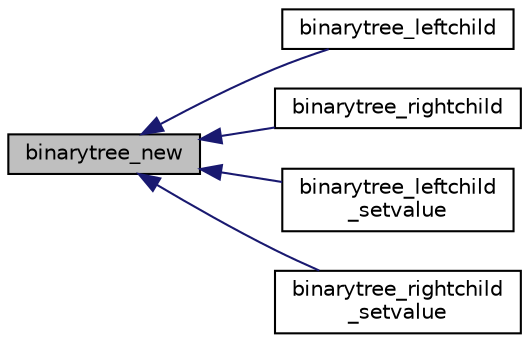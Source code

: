 digraph "binarytree_new"
{
 // INTERACTIVE_SVG=YES
  edge [fontname="Helvetica",fontsize="10",labelfontname="Helvetica",labelfontsize="10"];
  node [fontname="Helvetica",fontsize="10",shape=record];
  rankdir="LR";
  Node1 [label="binarytree_new",height=0.2,width=0.4,color="black", fillcolor="grey75", style="filled", fontcolor="black"];
  Node1 -> Node2 [dir="back",color="midnightblue",fontsize="10",style="solid",fontname="Helvetica"];
  Node2 [label="binarytree_leftchild",height=0.2,width=0.4,color="black", fillcolor="white", style="filled",URL="$bintree_8h.html#a856aa36e75c0dfeecb04c053ae9719d9"];
  Node1 -> Node3 [dir="back",color="midnightblue",fontsize="10",style="solid",fontname="Helvetica"];
  Node3 [label="binarytree_rightchild",height=0.2,width=0.4,color="black", fillcolor="white", style="filled",URL="$bintree_8h.html#aac87f91cbb6fe2cc808712fe4faadc43"];
  Node1 -> Node4 [dir="back",color="midnightblue",fontsize="10",style="solid",fontname="Helvetica"];
  Node4 [label="binarytree_leftchild\l_setvalue",height=0.2,width=0.4,color="black", fillcolor="white", style="filled",URL="$bintree_8h.html#ab3c05da3045e505a064f54fa16d0bb4d"];
  Node1 -> Node5 [dir="back",color="midnightblue",fontsize="10",style="solid",fontname="Helvetica"];
  Node5 [label="binarytree_rightchild\l_setvalue",height=0.2,width=0.4,color="black", fillcolor="white", style="filled",URL="$bintree_8h.html#a2233357978a51df1376b37dd28a5e11f"];
}
